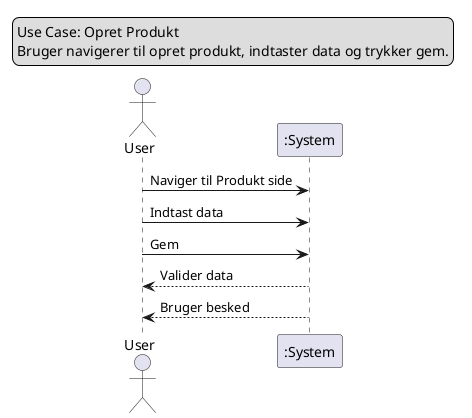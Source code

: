 @startuml
legend top left
    Use Case: Opret Produkt
    Bruger navigerer til opret produkt, indtaster data og trykker gem.
end legend

actor User
participant ":System" as System

User -> System: Naviger til Produkt side
User -> System: Indtast data
User -> System: Gem
System --> User: Valider data
System --> User: Bruger besked

@enduml
